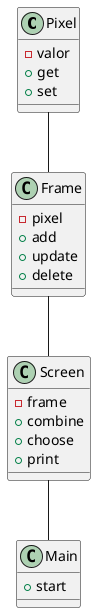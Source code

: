 @startuml

class Pixel{
    - valor
    + get
    + set
}

class Frame{
    - pixel
    + add
    + update
    + delete
}

class Screen{
    - frame
    + combine
    + choose 
    + print
}

class Main{
    + start
}

Pixel -- Frame
Frame -- Screen
Screen -- Main

@enduml